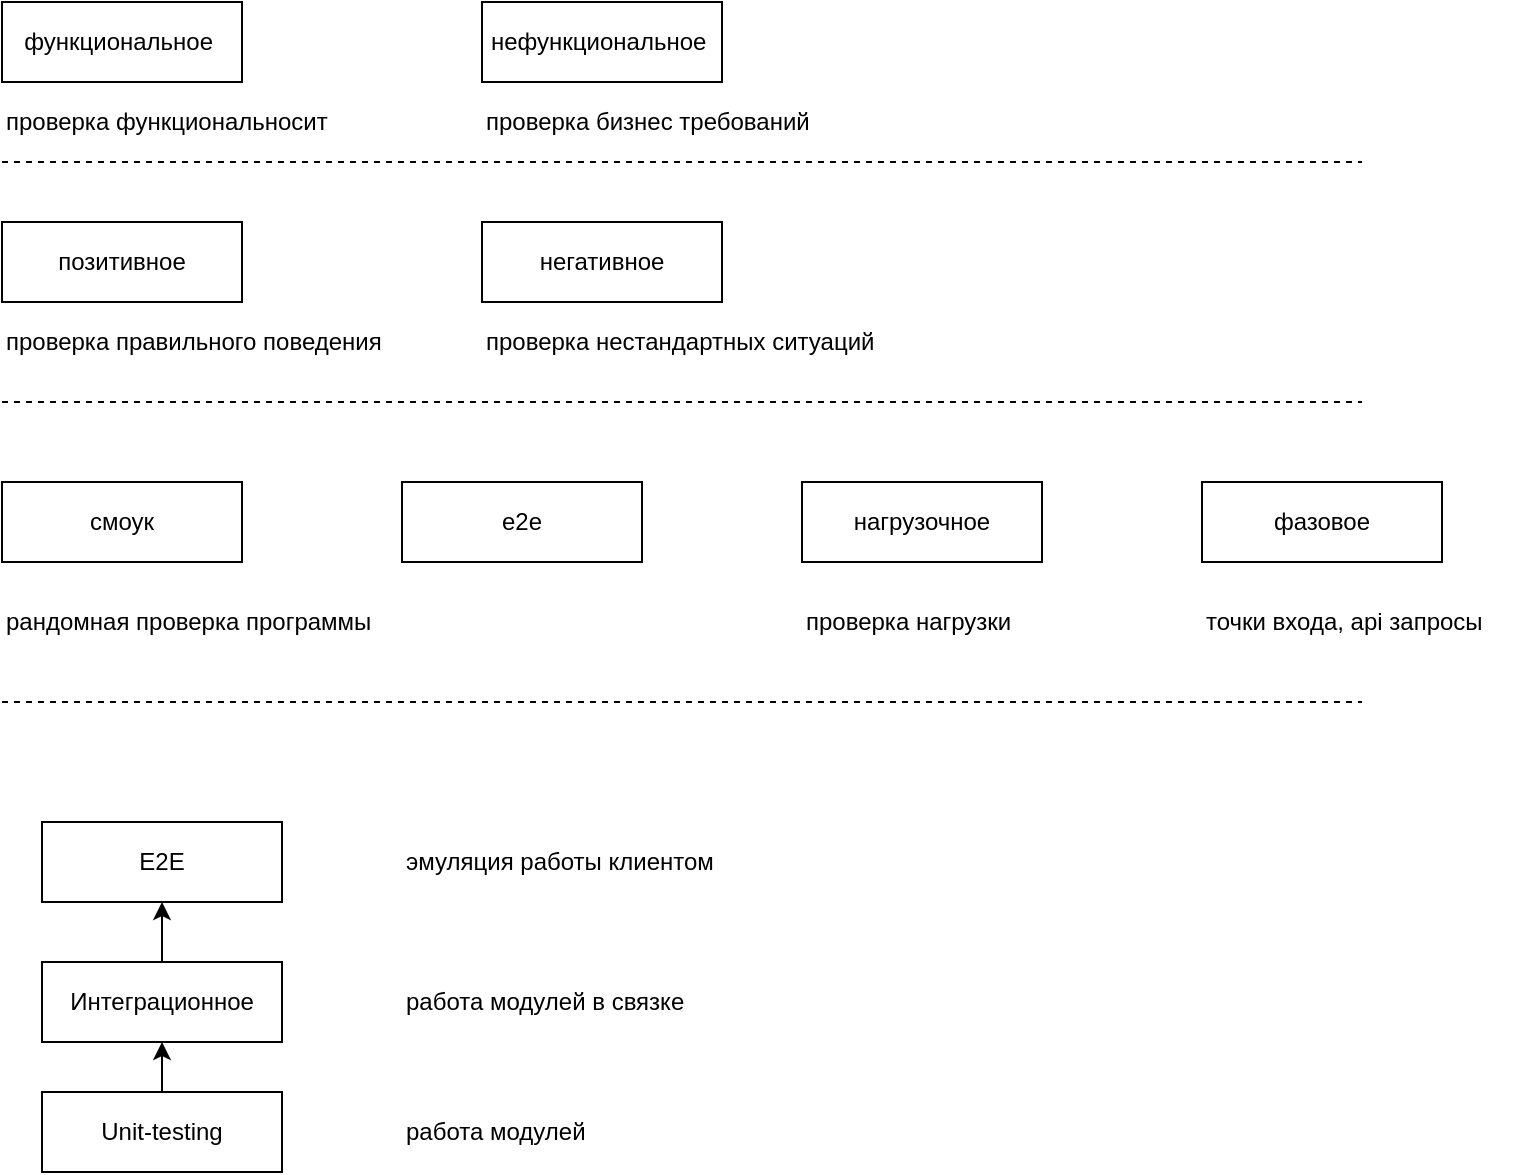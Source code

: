 <mxfile version="13.6.2" type="device" pages="3"><diagram id="yl9nOYH0sTT6Fh87tGFZ" name="типы"><mxGraphModel dx="1024" dy="592" grid="1" gridSize="10" guides="1" tooltips="1" connect="1" arrows="1" fold="1" page="1" pageScale="1" pageWidth="827" pageHeight="1169" math="0" shadow="0"><root><mxCell id="0"/><mxCell id="1" parent="0"/><mxCell id="cxEtpcpWifEiEqehV05V-1" value="функциональное&amp;nbsp;" style="rounded=0;whiteSpace=wrap;html=1;" parent="1" vertex="1"><mxGeometry x="40" y="40" width="120" height="40" as="geometry"/></mxCell><mxCell id="cxEtpcpWifEiEqehV05V-2" value="нефункциональное&amp;nbsp;" style="rounded=0;whiteSpace=wrap;html=1;" parent="1" vertex="1"><mxGeometry x="280" y="40" width="120" height="40" as="geometry"/></mxCell><mxCell id="zYqmZIHMDYam57ooibcE-1" value="позитивное" style="rounded=0;whiteSpace=wrap;html=1;" vertex="1" parent="1"><mxGeometry x="40" y="150" width="120" height="40" as="geometry"/></mxCell><mxCell id="zYqmZIHMDYam57ooibcE-2" value="негативное" style="rounded=0;whiteSpace=wrap;html=1;" vertex="1" parent="1"><mxGeometry x="280" y="150" width="120" height="40" as="geometry"/></mxCell><mxCell id="zYqmZIHMDYam57ooibcE-3" value="смоук" style="rounded=0;whiteSpace=wrap;html=1;" vertex="1" parent="1"><mxGeometry x="40" y="280" width="120" height="40" as="geometry"/></mxCell><mxCell id="zYqmZIHMDYam57ooibcE-20" value="" style="edgeStyle=orthogonalEdgeStyle;rounded=0;orthogonalLoop=1;jettySize=auto;html=1;" edge="1" parent="1" source="zYqmZIHMDYam57ooibcE-5" target="zYqmZIHMDYam57ooibcE-19"><mxGeometry relative="1" as="geometry"/></mxCell><mxCell id="zYqmZIHMDYam57ooibcE-5" value="Unit-testing" style="rounded=0;whiteSpace=wrap;html=1;" vertex="1" parent="1"><mxGeometry x="60" y="585" width="120" height="40" as="geometry"/></mxCell><mxCell id="zYqmZIHMDYam57ooibcE-6" value="фазовое" style="rounded=0;whiteSpace=wrap;html=1;" vertex="1" parent="1"><mxGeometry x="640" y="280" width="120" height="40" as="geometry"/></mxCell><mxCell id="zYqmZIHMDYam57ooibcE-7" value="нагрузочное" style="rounded=0;whiteSpace=wrap;html=1;" vertex="1" parent="1"><mxGeometry x="440" y="280" width="120" height="40" as="geometry"/></mxCell><mxCell id="zYqmZIHMDYam57ooibcE-8" value="e2e" style="rounded=0;whiteSpace=wrap;html=1;" vertex="1" parent="1"><mxGeometry x="240" y="280" width="120" height="40" as="geometry"/></mxCell><mxCell id="zYqmZIHMDYam57ooibcE-9" value="" style="endArrow=none;dashed=1;html=1;" edge="1" parent="1"><mxGeometry width="50" height="50" relative="1" as="geometry"><mxPoint x="40" y="240" as="sourcePoint"/><mxPoint x="720" y="240" as="targetPoint"/></mxGeometry></mxCell><mxCell id="zYqmZIHMDYam57ooibcE-10" value="" style="endArrow=none;dashed=1;html=1;" edge="1" parent="1"><mxGeometry width="50" height="50" relative="1" as="geometry"><mxPoint x="40" y="390" as="sourcePoint"/><mxPoint x="720" y="390" as="targetPoint"/></mxGeometry></mxCell><mxCell id="zYqmZIHMDYam57ooibcE-11" value="" style="endArrow=none;dashed=1;html=1;" edge="1" parent="1"><mxGeometry width="50" height="50" relative="1" as="geometry"><mxPoint x="40" y="120" as="sourcePoint"/><mxPoint x="720" y="120" as="targetPoint"/></mxGeometry></mxCell><mxCell id="zYqmZIHMDYam57ooibcE-12" value="проверка функциональносит" style="text;html=1;align=left;verticalAlign=middle;resizable=0;points=[];autosize=1;" vertex="1" parent="1"><mxGeometry x="40" y="90" width="180" height="20" as="geometry"/></mxCell><mxCell id="zYqmZIHMDYam57ooibcE-13" value="проверка бизнес требований" style="text;html=1;align=left;verticalAlign=middle;resizable=0;points=[];autosize=1;" vertex="1" parent="1"><mxGeometry x="280" y="90" width="180" height="20" as="geometry"/></mxCell><mxCell id="zYqmZIHMDYam57ooibcE-14" value="проверка правильного поведения" style="text;html=1;align=left;verticalAlign=middle;resizable=0;points=[];autosize=1;" vertex="1" parent="1"><mxGeometry x="40" y="200" width="200" height="20" as="geometry"/></mxCell><mxCell id="zYqmZIHMDYam57ooibcE-15" value="проверка нестандартных ситуаций" style="text;html=1;align=left;verticalAlign=middle;resizable=0;points=[];autosize=1;" vertex="1" parent="1"><mxGeometry x="280" y="200" width="210" height="20" as="geometry"/></mxCell><mxCell id="zYqmZIHMDYam57ooibcE-16" value="рандомная проверка программы" style="text;html=1;align=left;verticalAlign=middle;resizable=0;points=[];autosize=1;" vertex="1" parent="1"><mxGeometry x="40" y="340" width="200" height="20" as="geometry"/></mxCell><mxCell id="zYqmZIHMDYam57ooibcE-17" value="проверка нагрузки" style="text;html=1;align=left;verticalAlign=middle;resizable=0;points=[];autosize=1;" vertex="1" parent="1"><mxGeometry x="440" y="340" width="120" height="20" as="geometry"/></mxCell><mxCell id="zYqmZIHMDYam57ooibcE-18" value="точки входа, api запросы&amp;nbsp;" style="text;html=1;align=left;verticalAlign=middle;resizable=0;points=[];autosize=1;" vertex="1" parent="1"><mxGeometry x="640" y="340" width="160" height="20" as="geometry"/></mxCell><mxCell id="zYqmZIHMDYam57ooibcE-22" value="" style="edgeStyle=orthogonalEdgeStyle;rounded=0;orthogonalLoop=1;jettySize=auto;html=1;" edge="1" parent="1" source="zYqmZIHMDYam57ooibcE-19" target="zYqmZIHMDYam57ooibcE-21"><mxGeometry relative="1" as="geometry"/></mxCell><mxCell id="zYqmZIHMDYam57ooibcE-19" value="Интеграционное" style="rounded=0;whiteSpace=wrap;html=1;" vertex="1" parent="1"><mxGeometry x="60" y="520" width="120" height="40" as="geometry"/></mxCell><mxCell id="zYqmZIHMDYam57ooibcE-21" value="E2E" style="rounded=0;whiteSpace=wrap;html=1;" vertex="1" parent="1"><mxGeometry x="60" y="450" width="120" height="40" as="geometry"/></mxCell><mxCell id="zYqmZIHMDYam57ooibcE-23" value="работа модулей" style="text;html=1;align=left;verticalAlign=middle;resizable=0;points=[];autosize=1;" vertex="1" parent="1"><mxGeometry x="240" y="595" width="110" height="20" as="geometry"/></mxCell><mxCell id="zYqmZIHMDYam57ooibcE-24" value="эмуляция работы клиентом" style="text;html=1;align=left;verticalAlign=middle;resizable=0;points=[];autosize=1;" vertex="1" parent="1"><mxGeometry x="240" y="460" width="170" height="20" as="geometry"/></mxCell><mxCell id="zYqmZIHMDYam57ooibcE-25" value="работа модулей в связке" style="text;html=1;align=left;verticalAlign=middle;resizable=0;points=[];autosize=1;" vertex="1" parent="1"><mxGeometry x="240" y="530" width="150" height="20" as="geometry"/></mxCell></root></mxGraphModel></diagram><diagram id="TtukUCmJruR4XCTkDotp" name="артефакты"><mxGraphModel dx="1024" dy="592" grid="1" gridSize="10" guides="1" tooltips="1" connect="1" arrows="1" fold="1" page="1" pageScale="1" pageWidth="827" pageHeight="1169" math="0" shadow="0"><root><mxCell id="ugZ8uEJmIszM_mAIw5lI-0"/><mxCell id="ugZ8uEJmIszM_mAIw5lI-1" parent="ugZ8uEJmIszM_mAIw5lI-0"/><mxCell id="xNYdNoTfPf53VgvP-vVP-0" value="Test case" style="rounded=0;whiteSpace=wrap;html=1;" vertex="1" parent="ugZ8uEJmIszM_mAIw5lI-1"><mxGeometry x="190" y="40" width="120" height="40" as="geometry"/></mxCell><mxCell id="xNYdNoTfPf53VgvP-vVP-1" value="Tecтовый отчет" style="rounded=0;whiteSpace=wrap;html=1;" vertex="1" parent="ugZ8uEJmIszM_mAIw5lI-1"><mxGeometry x="640" y="40" width="120" height="40" as="geometry"/></mxCell><mxCell id="xNYdNoTfPf53VgvP-vVP-2" value="Тест план" style="rounded=0;whiteSpace=wrap;html=1;" vertex="1" parent="ugZ8uEJmIszM_mAIw5lI-1"><mxGeometry x="40" y="40" width="120" height="40" as="geometry"/></mxCell><mxCell id="xNYdNoTfPf53VgvP-vVP-3" value="Матрица Трассировки" style="rounded=0;whiteSpace=wrap;html=1;" vertex="1" parent="ugZ8uEJmIszM_mAIw5lI-1"><mxGeometry x="490" y="40" width="120" height="40" as="geometry"/></mxCell><mxCell id="xNYdNoTfPf53VgvP-vVP-4" value="Check List" style="rounded=0;whiteSpace=wrap;html=1;" vertex="1" parent="ugZ8uEJmIszM_mAIw5lI-1"><mxGeometry x="340" y="40" width="120" height="40" as="geometry"/></mxCell></root></mxGraphModel></diagram><diagram id="lIqKhE3ABdgE_CllanQt" name="словечка"><mxGraphModel dx="1024" dy="592" grid="1" gridSize="10" guides="1" tooltips="1" connect="1" arrows="1" fold="1" page="1" pageScale="1" pageWidth="827" pageHeight="1169" math="0" shadow="0"><root><mxCell id="x-QJYT3V2F9vnCWHx5D6-0"/><mxCell id="x-QJYT3V2F9vnCWHx5D6-1" parent="x-QJYT3V2F9vnCWHx5D6-0"/><mxCell id="x-QJYT3V2F9vnCWHx5D6-4" value="" style="edgeStyle=orthogonalEdgeStyle;rounded=0;orthogonalLoop=1;jettySize=auto;html=1;" edge="1" parent="x-QJYT3V2F9vnCWHx5D6-1" source="x-QJYT3V2F9vnCWHx5D6-2" target="x-QJYT3V2F9vnCWHx5D6-3"><mxGeometry relative="1" as="geometry"/></mxCell><mxCell id="x-QJYT3V2F9vnCWHx5D6-2" value="&lt;div&gt;&lt;span&gt;дефект&lt;/span&gt;&lt;/div&gt;" style="text;html=1;align=left;verticalAlign=middle;resizable=0;points=[];autosize=1;" vertex="1" parent="x-QJYT3V2F9vnCWHx5D6-1"><mxGeometry x="40" y="40" width="60" height="20" as="geometry"/></mxCell><mxCell id="x-QJYT3V2F9vnCWHx5D6-3" value="&lt;div&gt;&lt;span&gt;Когда ожидаемый результат (expected result) не соответствует фактическому результату (actual result)&lt;/span&gt;&lt;/div&gt;" style="text;html=1;align=left;verticalAlign=middle;resizable=0;points=[];autosize=1;" vertex="1" parent="x-QJYT3V2F9vnCWHx5D6-1"><mxGeometry x="180" y="40" width="590" height="20" as="geometry"/></mxCell><mxCell id="x-QJYT3V2F9vnCWHx5D6-5" value="&lt;div style=&quot;text-align: left&quot;&gt;&lt;span&gt;smoke test&lt;/span&gt;&lt;/div&gt;" style="text;html=1;align=center;verticalAlign=middle;resizable=0;points=[];autosize=1;" vertex="1" parent="x-QJYT3V2F9vnCWHx5D6-1"><mxGeometry x="40" y="210" width="70" height="20" as="geometry"/></mxCell><mxCell id="x-QJYT3V2F9vnCWHx5D6-6" value="регрессия" style="text;html=1;align=left;verticalAlign=middle;resizable=0;points=[];autosize=1;" vertex="1" parent="x-QJYT3V2F9vnCWHx5D6-1"><mxGeometry x="45" y="230" width="70" height="20" as="geometry"/></mxCell><mxCell id="M6SeabesUqguGyd1hFr3-0" value="&lt;span style=&quot;color: rgb(0, 0, 0); font-family: helvetica; font-size: 12px; font-style: normal; font-weight: 400; letter-spacing: normal; text-align: center; text-indent: 0px; text-transform: none; word-spacing: 0px; background-color: rgb(248, 249, 250); display: inline; float: none;&quot;&gt;Матрица Трассировки&lt;/span&gt;" style="text;whiteSpace=wrap;html=1;" vertex="1" parent="x-QJYT3V2F9vnCWHx5D6-1"><mxGeometry x="40" y="90" width="150" height="30" as="geometry"/></mxCell><mxCell id="M6SeabesUqguGyd1hFr3-1" value="" style="edgeStyle=orthogonalEdgeStyle;rounded=0;orthogonalLoop=1;jettySize=auto;html=1;" edge="1" parent="x-QJYT3V2F9vnCWHx5D6-1" target="M6SeabesUqguGyd1hFr3-2"><mxGeometry relative="1" as="geometry"><mxPoint x="170" y="105" as="sourcePoint"/></mxGeometry></mxCell><mxCell id="M6SeabesUqguGyd1hFr3-2" value="&lt;div&gt;&lt;span&gt;способ отображения связей между проектными данными в форме таблицы&lt;/span&gt;&lt;/div&gt;" style="text;html=1;align=left;verticalAlign=middle;resizable=0;points=[];autosize=1;" vertex="1" parent="x-QJYT3V2F9vnCWHx5D6-1"><mxGeometry x="250" y="95" width="440" height="20" as="geometry"/></mxCell></root></mxGraphModel></diagram></mxfile>